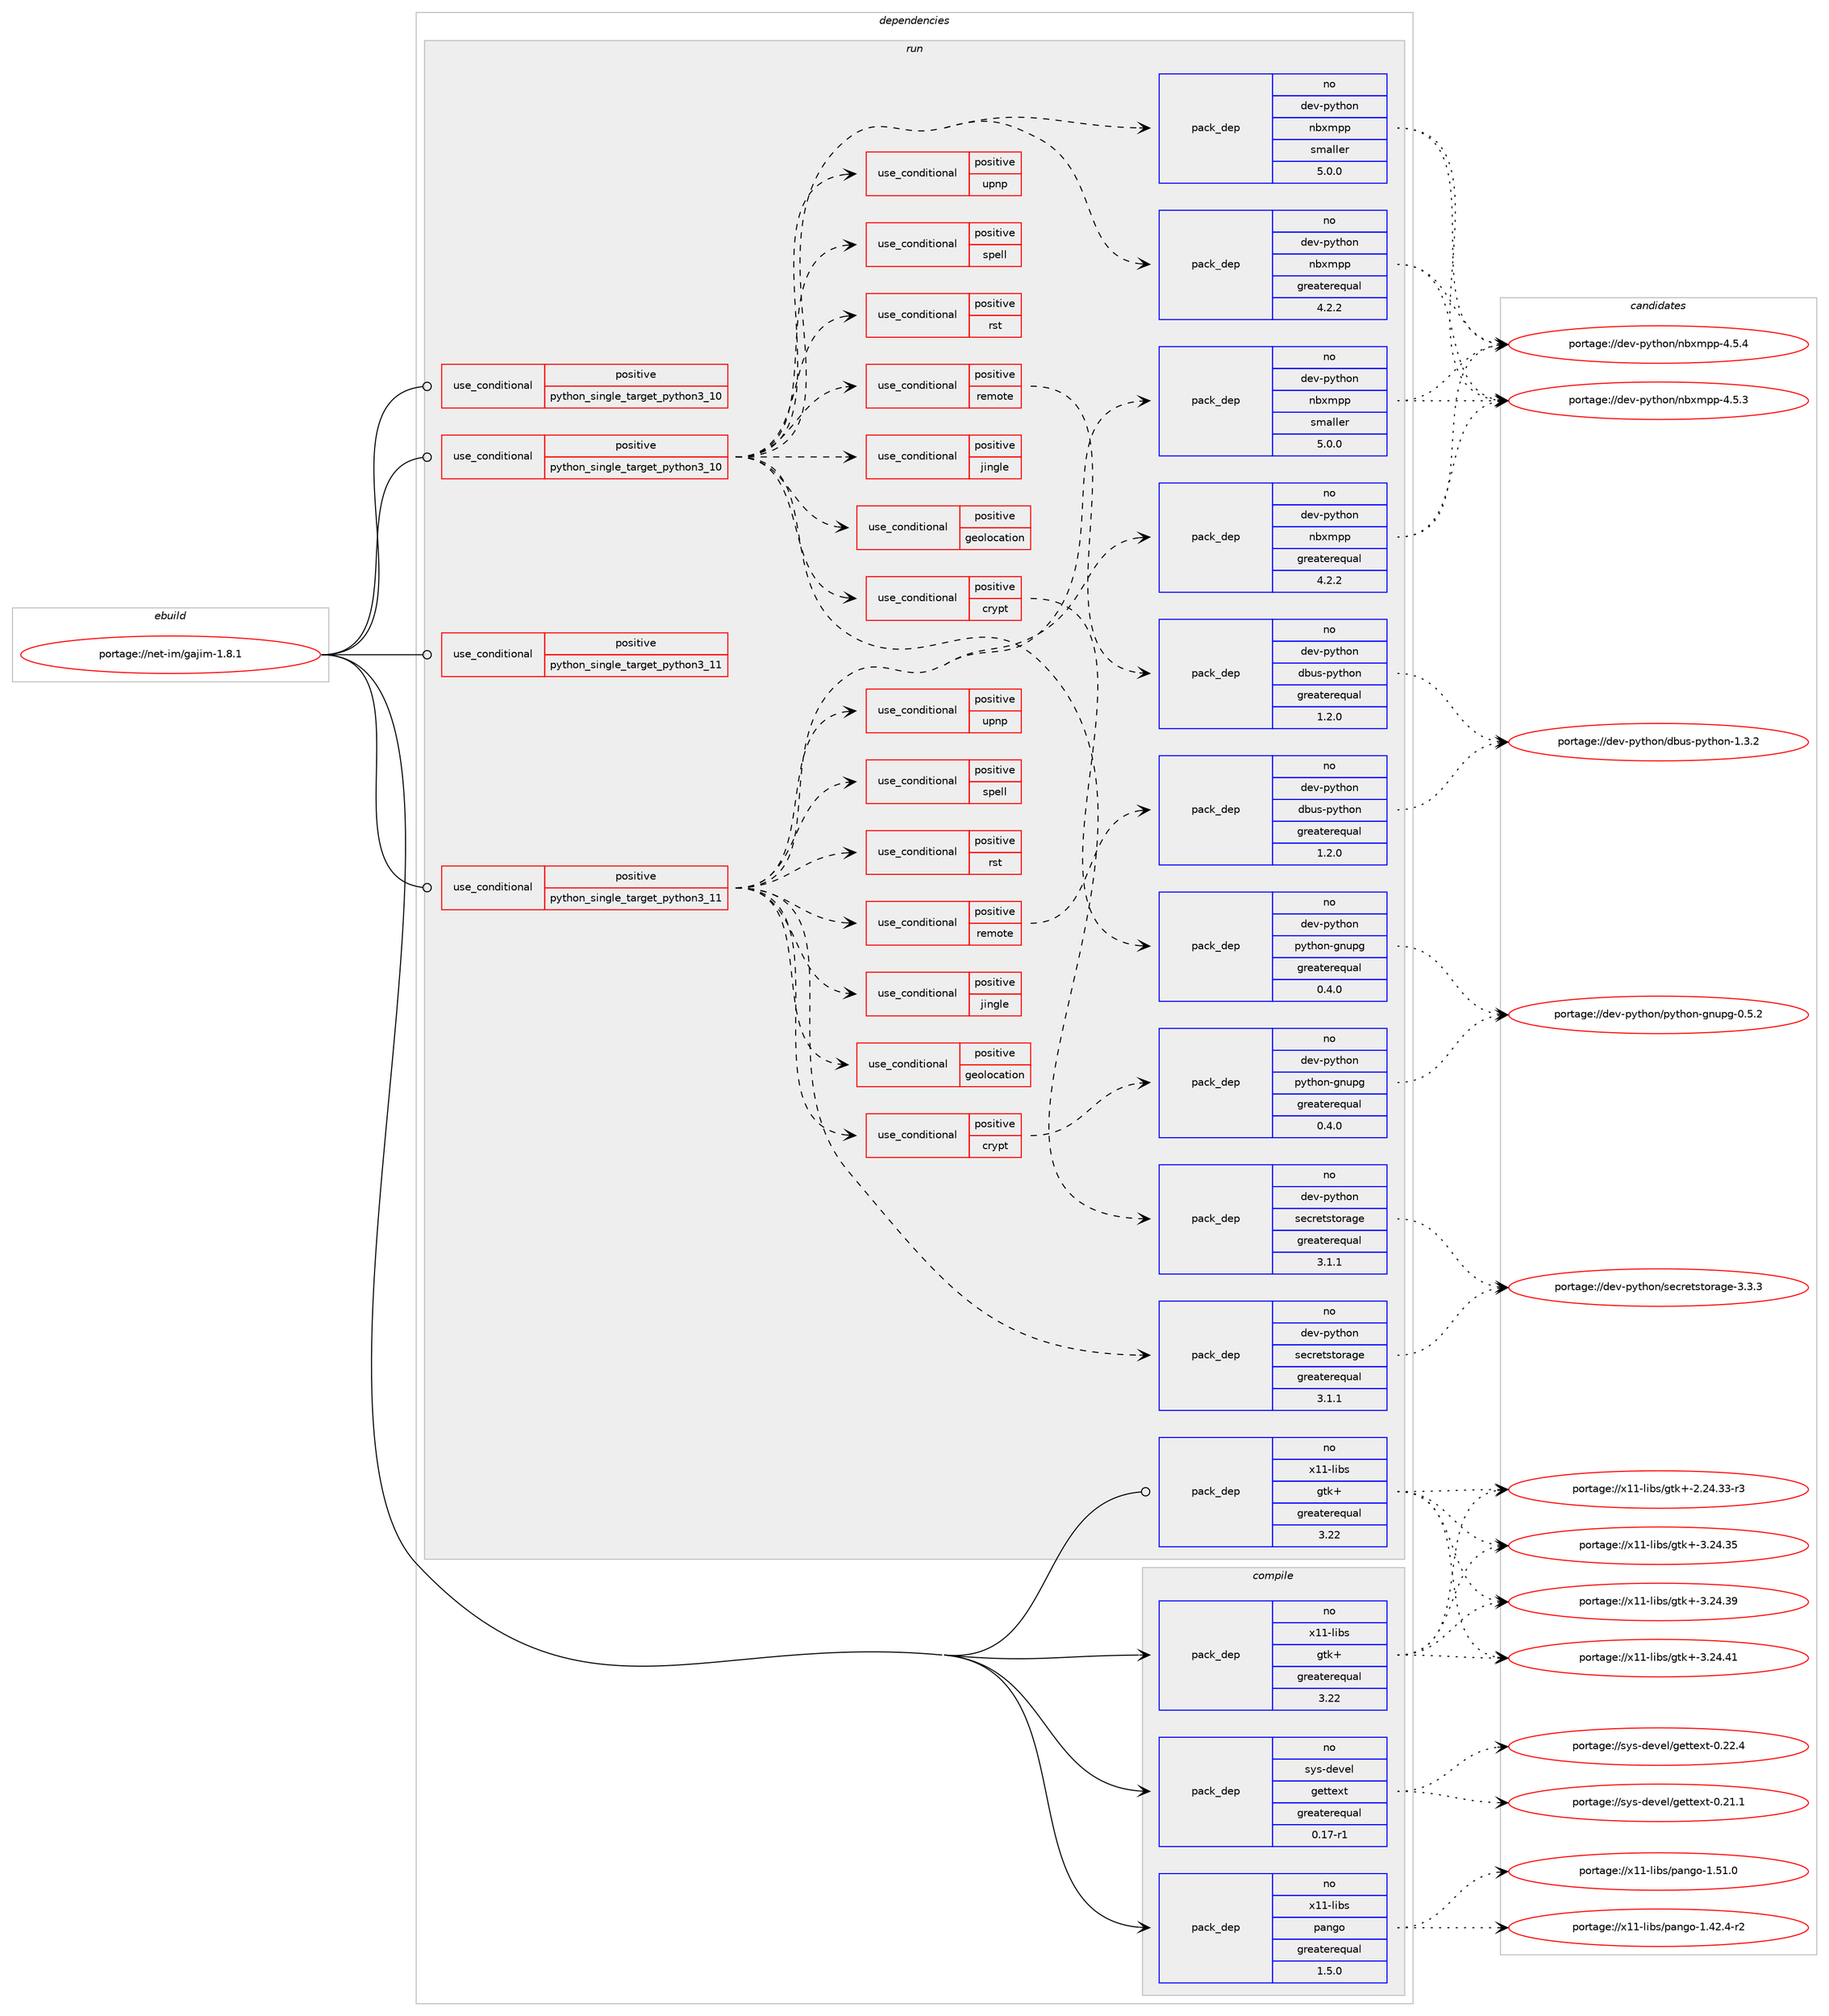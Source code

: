 digraph prolog {

# *************
# Graph options
# *************

newrank=true;
concentrate=true;
compound=true;
graph [rankdir=LR,fontname=Helvetica,fontsize=10,ranksep=1.5];#, ranksep=2.5, nodesep=0.2];
edge  [arrowhead=vee];
node  [fontname=Helvetica,fontsize=10];

# **********
# The ebuild
# **********

subgraph cluster_leftcol {
color=gray;
rank=same;
label=<<i>ebuild</i>>;
id [label="portage://net-im/gajim-1.8.1", color=red, width=4, href="../net-im/gajim-1.8.1.svg"];
}

# ****************
# The dependencies
# ****************

subgraph cluster_midcol {
color=gray;
label=<<i>dependencies</i>>;
subgraph cluster_compile {
fillcolor="#eeeeee";
style=filled;
label=<<i>compile</i>>;
# *** BEGIN UNKNOWN DEPENDENCY TYPE (TODO) ***
# id -> package_dependency(portage://net-im/gajim-1.8.1,install,no,app-arch,unzip,none,[,,],[],[])
# *** END UNKNOWN DEPENDENCY TYPE (TODO) ***

# *** BEGIN UNKNOWN DEPENDENCY TYPE (TODO) ***
# id -> package_dependency(portage://net-im/gajim-1.8.1,install,no,dev-libs,gobject-introspection,none,[,,],[],[use(enable(cairo),positive)])
# *** END UNKNOWN DEPENDENCY TYPE (TODO) ***

subgraph pack655 {
dependency3013 [label=<<TABLE BORDER="0" CELLBORDER="1" CELLSPACING="0" CELLPADDING="4" WIDTH="220"><TR><TD ROWSPAN="6" CELLPADDING="30">pack_dep</TD></TR><TR><TD WIDTH="110">no</TD></TR><TR><TD>sys-devel</TD></TR><TR><TD>gettext</TD></TR><TR><TD>greaterequal</TD></TR><TR><TD>0.17-r1</TD></TR></TABLE>>, shape=none, color=blue];
}
id:e -> dependency3013:w [weight=20,style="solid",arrowhead="vee"];
# *** BEGIN UNKNOWN DEPENDENCY TYPE (TODO) ***
# id -> package_dependency(portage://net-im/gajim-1.8.1,install,no,virtual,pkgconfig,none,[,,],[],[])
# *** END UNKNOWN DEPENDENCY TYPE (TODO) ***

subgraph pack656 {
dependency3014 [label=<<TABLE BORDER="0" CELLBORDER="1" CELLSPACING="0" CELLPADDING="4" WIDTH="220"><TR><TD ROWSPAN="6" CELLPADDING="30">pack_dep</TD></TR><TR><TD WIDTH="110">no</TD></TR><TR><TD>x11-libs</TD></TR><TR><TD>gtk+</TD></TR><TR><TD>greaterequal</TD></TR><TR><TD>3.22</TD></TR></TABLE>>, shape=none, color=blue];
}
id:e -> dependency3014:w [weight=20,style="solid",arrowhead="vee"];
# *** BEGIN UNKNOWN DEPENDENCY TYPE (TODO) ***
# id -> package_dependency(portage://net-im/gajim-1.8.1,install,no,x11-libs,gtksourceview,none,[,,],[slot(4)],[use(enable(introspection),none)])
# *** END UNKNOWN DEPENDENCY TYPE (TODO) ***

subgraph pack657 {
dependency3015 [label=<<TABLE BORDER="0" CELLBORDER="1" CELLSPACING="0" CELLPADDING="4" WIDTH="220"><TR><TD ROWSPAN="6" CELLPADDING="30">pack_dep</TD></TR><TR><TD WIDTH="110">no</TD></TR><TR><TD>x11-libs</TD></TR><TR><TD>pango</TD></TR><TR><TD>greaterequal</TD></TR><TR><TD>1.5.0</TD></TR></TABLE>>, shape=none, color=blue];
}
id:e -> dependency3015:w [weight=20,style="solid",arrowhead="vee"];
}
subgraph cluster_compileandrun {
fillcolor="#eeeeee";
style=filled;
label=<<i>compile and run</i>>;
}
subgraph cluster_run {
fillcolor="#eeeeee";
style=filled;
label=<<i>run</i>>;
subgraph cond2329 {
dependency3016 [label=<<TABLE BORDER="0" CELLBORDER="1" CELLSPACING="0" CELLPADDING="4"><TR><TD ROWSPAN="3" CELLPADDING="10">use_conditional</TD></TR><TR><TD>positive</TD></TR><TR><TD>python_single_target_python3_10</TD></TR></TABLE>>, shape=none, color=red];
# *** BEGIN UNKNOWN DEPENDENCY TYPE (TODO) ***
# dependency3016 -> package_dependency(portage://net-im/gajim-1.8.1,run,no,dev-lang,python,none,[,,],[slot(3.10)],[use(enable(sqlite),none),use(enable(xml),positive)])
# *** END UNKNOWN DEPENDENCY TYPE (TODO) ***

}
id:e -> dependency3016:w [weight=20,style="solid",arrowhead="odot"];
subgraph cond2330 {
dependency3017 [label=<<TABLE BORDER="0" CELLBORDER="1" CELLSPACING="0" CELLPADDING="4"><TR><TD ROWSPAN="3" CELLPADDING="10">use_conditional</TD></TR><TR><TD>positive</TD></TR><TR><TD>python_single_target_python3_10</TD></TR></TABLE>>, shape=none, color=red];
# *** BEGIN UNKNOWN DEPENDENCY TYPE (TODO) ***
# dependency3017 -> package_dependency(portage://net-im/gajim-1.8.1,run,no,dev-python,idna,none,[,,],[],[use(enable(python_targets_python3_10),negative)])
# *** END UNKNOWN DEPENDENCY TYPE (TODO) ***

subgraph pack658 {
dependency3018 [label=<<TABLE BORDER="0" CELLBORDER="1" CELLSPACING="0" CELLPADDING="4" WIDTH="220"><TR><TD ROWSPAN="6" CELLPADDING="30">pack_dep</TD></TR><TR><TD WIDTH="110">no</TD></TR><TR><TD>dev-python</TD></TR><TR><TD>nbxmpp</TD></TR><TR><TD>greaterequal</TD></TR><TR><TD>4.2.2</TD></TR></TABLE>>, shape=none, color=blue];
}
dependency3017:e -> dependency3018:w [weight=20,style="dashed",arrowhead="vee"];
subgraph pack659 {
dependency3019 [label=<<TABLE BORDER="0" CELLBORDER="1" CELLSPACING="0" CELLPADDING="4" WIDTH="220"><TR><TD ROWSPAN="6" CELLPADDING="30">pack_dep</TD></TR><TR><TD WIDTH="110">no</TD></TR><TR><TD>dev-python</TD></TR><TR><TD>nbxmpp</TD></TR><TR><TD>smaller</TD></TR><TR><TD>5.0.0</TD></TR></TABLE>>, shape=none, color=blue];
}
dependency3017:e -> dependency3019:w [weight=20,style="dashed",arrowhead="vee"];
# *** BEGIN UNKNOWN DEPENDENCY TYPE (TODO) ***
# dependency3017 -> package_dependency(portage://net-im/gajim-1.8.1,run,no,dev-python,precis-i18n,none,[,,],[],[use(enable(python_targets_python3_10),negative)])
# *** END UNKNOWN DEPENDENCY TYPE (TODO) ***

# *** BEGIN UNKNOWN DEPENDENCY TYPE (TODO) ***
# dependency3017 -> package_dependency(portage://net-im/gajim-1.8.1,run,no,dev-python,pyasn1,none,[,,],[],[use(enable(python_targets_python3_10),negative)])
# *** END UNKNOWN DEPENDENCY TYPE (TODO) ***

# *** BEGIN UNKNOWN DEPENDENCY TYPE (TODO) ***
# dependency3017 -> package_dependency(portage://net-im/gajim-1.8.1,run,no,dev-python,pycairo,none,[,,],[],[use(enable(python_targets_python3_10),negative)])
# *** END UNKNOWN DEPENDENCY TYPE (TODO) ***

# *** BEGIN UNKNOWN DEPENDENCY TYPE (TODO) ***
# dependency3017 -> package_dependency(portage://net-im/gajim-1.8.1,run,no,dev-python,pycurl,none,[,,],[],[use(enable(python_targets_python3_10),negative)])
# *** END UNKNOWN DEPENDENCY TYPE (TODO) ***

# *** BEGIN UNKNOWN DEPENDENCY TYPE (TODO) ***
# dependency3017 -> package_dependency(portage://net-im/gajim-1.8.1,run,no,dev-python,pygobject,none,[,,],[slot(3)],[use(enable(cairo),none),use(enable(python_targets_python3_10),negative)])
# *** END UNKNOWN DEPENDENCY TYPE (TODO) ***

# *** BEGIN UNKNOWN DEPENDENCY TYPE (TODO) ***
# dependency3017 -> package_dependency(portage://net-im/gajim-1.8.1,run,no,x11-libs,libXScrnSaver,none,[,,],[],[])
# *** END UNKNOWN DEPENDENCY TYPE (TODO) ***

# *** BEGIN UNKNOWN DEPENDENCY TYPE (TODO) ***
# dependency3017 -> package_dependency(portage://net-im/gajim-1.8.1,run,no,app-crypt,libsecret,none,[,,],[],[use(enable(crypt),none),use(enable(introspection),none)])
# *** END UNKNOWN DEPENDENCY TYPE (TODO) ***

# *** BEGIN UNKNOWN DEPENDENCY TYPE (TODO) ***
# dependency3017 -> package_dependency(portage://net-im/gajim-1.8.1,run,no,dev-python,keyring,none,[,,],[],[use(enable(python_targets_python3_10),negative)])
# *** END UNKNOWN DEPENDENCY TYPE (TODO) ***

subgraph pack660 {
dependency3020 [label=<<TABLE BORDER="0" CELLBORDER="1" CELLSPACING="0" CELLPADDING="4" WIDTH="220"><TR><TD ROWSPAN="6" CELLPADDING="30">pack_dep</TD></TR><TR><TD WIDTH="110">no</TD></TR><TR><TD>dev-python</TD></TR><TR><TD>secretstorage</TD></TR><TR><TD>greaterequal</TD></TR><TR><TD>3.1.1</TD></TR></TABLE>>, shape=none, color=blue];
}
dependency3017:e -> dependency3020:w [weight=20,style="dashed",arrowhead="vee"];
# *** BEGIN UNKNOWN DEPENDENCY TYPE (TODO) ***
# dependency3017 -> package_dependency(portage://net-im/gajim-1.8.1,run,no,dev-python,css-parser,none,[,,],[],[use(enable(python_targets_python3_10),negative)])
# *** END UNKNOWN DEPENDENCY TYPE (TODO) ***

# *** BEGIN UNKNOWN DEPENDENCY TYPE (TODO) ***
# dependency3017 -> package_dependency(portage://net-im/gajim-1.8.1,run,no,dev-python,packaging,none,[,,],[],[use(enable(python_targets_python3_10),negative)])
# *** END UNKNOWN DEPENDENCY TYPE (TODO) ***

# *** BEGIN UNKNOWN DEPENDENCY TYPE (TODO) ***
# dependency3017 -> package_dependency(portage://net-im/gajim-1.8.1,run,no,net-libs,libsoup,none,[,,],[slot(3.0)],[use(enable(introspection),none)])
# *** END UNKNOWN DEPENDENCY TYPE (TODO) ***

# *** BEGIN UNKNOWN DEPENDENCY TYPE (TODO) ***
# dependency3017 -> package_dependency(portage://net-im/gajim-1.8.1,run,no,media-libs,gsound,none,[,,],[],[use(enable(introspection),none)])
# *** END UNKNOWN DEPENDENCY TYPE (TODO) ***

# *** BEGIN UNKNOWN DEPENDENCY TYPE (TODO) ***
# dependency3017 -> package_dependency(portage://net-im/gajim-1.8.1,run,no,dev-python,pillow,none,[,,],[],[use(enable(python_targets_python3_10),negative)])
# *** END UNKNOWN DEPENDENCY TYPE (TODO) ***

# *** BEGIN UNKNOWN DEPENDENCY TYPE (TODO) ***
# dependency3017 -> package_dependency(portage://net-im/gajim-1.8.1,run,no,dev-python,jaraco-classes,none,[,,],[],[use(enable(python_targets_python3_10),negative)])
# *** END UNKNOWN DEPENDENCY TYPE (TODO) ***

# *** BEGIN UNKNOWN DEPENDENCY TYPE (TODO) ***
# dependency3017 -> package_dependency(portage://net-im/gajim-1.8.1,run,no,dev-python,python-axolotl,none,[,,],[],[use(enable(python_targets_python3_10),negative)])
# *** END UNKNOWN DEPENDENCY TYPE (TODO) ***

# *** BEGIN UNKNOWN DEPENDENCY TYPE (TODO) ***
# dependency3017 -> package_dependency(portage://net-im/gajim-1.8.1,run,no,dev-python,qrcode,none,[,,],[],[use(enable(python_targets_python3_10),negative)])
# *** END UNKNOWN DEPENDENCY TYPE (TODO) ***

# *** BEGIN UNKNOWN DEPENDENCY TYPE (TODO) ***
# dependency3017 -> package_dependency(portage://net-im/gajim-1.8.1,run,no,dev-python,cryptography,none,[,,],[],[use(enable(python_targets_python3_10),negative)])
# *** END UNKNOWN DEPENDENCY TYPE (TODO) ***

# *** BEGIN UNKNOWN DEPENDENCY TYPE (TODO) ***
# dependency3017 -> package_dependency(portage://net-im/gajim-1.8.1,run,no,dev-python,omemo-dr,none,[,,],[],[use(enable(python_targets_python3_10),negative)])
# *** END UNKNOWN DEPENDENCY TYPE (TODO) ***

subgraph cond2331 {
dependency3021 [label=<<TABLE BORDER="0" CELLBORDER="1" CELLSPACING="0" CELLPADDING="4"><TR><TD ROWSPAN="3" CELLPADDING="10">use_conditional</TD></TR><TR><TD>positive</TD></TR><TR><TD>crypt</TD></TR></TABLE>>, shape=none, color=red];
# *** BEGIN UNKNOWN DEPENDENCY TYPE (TODO) ***
# dependency3021 -> package_dependency(portage://net-im/gajim-1.8.1,run,no,dev-python,pycryptodome,none,[,,],[],[use(enable(python_targets_python3_10),negative)])
# *** END UNKNOWN DEPENDENCY TYPE (TODO) ***

subgraph pack661 {
dependency3022 [label=<<TABLE BORDER="0" CELLBORDER="1" CELLSPACING="0" CELLPADDING="4" WIDTH="220"><TR><TD ROWSPAN="6" CELLPADDING="30">pack_dep</TD></TR><TR><TD WIDTH="110">no</TD></TR><TR><TD>dev-python</TD></TR><TR><TD>python-gnupg</TD></TR><TR><TD>greaterequal</TD></TR><TR><TD>0.4.0</TD></TR></TABLE>>, shape=none, color=blue];
}
dependency3021:e -> dependency3022:w [weight=20,style="dashed",arrowhead="vee"];
}
dependency3017:e -> dependency3021:w [weight=20,style="dashed",arrowhead="vee"];
subgraph cond2332 {
dependency3023 [label=<<TABLE BORDER="0" CELLBORDER="1" CELLSPACING="0" CELLPADDING="4"><TR><TD ROWSPAN="3" CELLPADDING="10">use_conditional</TD></TR><TR><TD>positive</TD></TR><TR><TD>geolocation</TD></TR></TABLE>>, shape=none, color=red];
# *** BEGIN UNKNOWN DEPENDENCY TYPE (TODO) ***
# dependency3023 -> package_dependency(portage://net-im/gajim-1.8.1,run,no,app-misc,geoclue,none,[,,],[],[use(enable(introspection),none)])
# *** END UNKNOWN DEPENDENCY TYPE (TODO) ***

}
dependency3017:e -> dependency3023:w [weight=20,style="dashed",arrowhead="vee"];
subgraph cond2333 {
dependency3024 [label=<<TABLE BORDER="0" CELLBORDER="1" CELLSPACING="0" CELLPADDING="4"><TR><TD ROWSPAN="3" CELLPADDING="10">use_conditional</TD></TR><TR><TD>positive</TD></TR><TR><TD>jingle</TD></TR></TABLE>>, shape=none, color=red];
# *** BEGIN UNKNOWN DEPENDENCY TYPE (TODO) ***
# dependency3024 -> package_dependency(portage://net-im/gajim-1.8.1,run,no,net-libs,farstream,none,[,,],[slot(0.2)],[use(enable(introspection),none)])
# *** END UNKNOWN DEPENDENCY TYPE (TODO) ***

# *** BEGIN UNKNOWN DEPENDENCY TYPE (TODO) ***
# dependency3024 -> package_dependency(portage://net-im/gajim-1.8.1,run,no,media-libs,gstreamer,none,[,,],[slot(1.0)],[use(enable(introspection),none)])
# *** END UNKNOWN DEPENDENCY TYPE (TODO) ***

# *** BEGIN UNKNOWN DEPENDENCY TYPE (TODO) ***
# dependency3024 -> package_dependency(portage://net-im/gajim-1.8.1,run,no,media-libs,gst-plugins-base,none,[,,],[slot(1.0)],[use(enable(introspection),none)])
# *** END UNKNOWN DEPENDENCY TYPE (TODO) ***

# *** BEGIN UNKNOWN DEPENDENCY TYPE (TODO) ***
# dependency3024 -> package_dependency(portage://net-im/gajim-1.8.1,run,no,media-libs,gst-plugins-ugly,none,[,,],[slot(1.0)],[])
# *** END UNKNOWN DEPENDENCY TYPE (TODO) ***

# *** BEGIN UNKNOWN DEPENDENCY TYPE (TODO) ***
# dependency3024 -> package_dependency(portage://net-im/gajim-1.8.1,run,no,media-plugins,gst-plugins-gtk,none,[,,],[],[])
# *** END UNKNOWN DEPENDENCY TYPE (TODO) ***

}
dependency3017:e -> dependency3024:w [weight=20,style="dashed",arrowhead="vee"];
subgraph cond2334 {
dependency3025 [label=<<TABLE BORDER="0" CELLBORDER="1" CELLSPACING="0" CELLPADDING="4"><TR><TD ROWSPAN="3" CELLPADDING="10">use_conditional</TD></TR><TR><TD>positive</TD></TR><TR><TD>remote</TD></TR></TABLE>>, shape=none, color=red];
subgraph pack662 {
dependency3026 [label=<<TABLE BORDER="0" CELLBORDER="1" CELLSPACING="0" CELLPADDING="4" WIDTH="220"><TR><TD ROWSPAN="6" CELLPADDING="30">pack_dep</TD></TR><TR><TD WIDTH="110">no</TD></TR><TR><TD>dev-python</TD></TR><TR><TD>dbus-python</TD></TR><TR><TD>greaterequal</TD></TR><TR><TD>1.2.0</TD></TR></TABLE>>, shape=none, color=blue];
}
dependency3025:e -> dependency3026:w [weight=20,style="dashed",arrowhead="vee"];
# *** BEGIN UNKNOWN DEPENDENCY TYPE (TODO) ***
# dependency3025 -> package_dependency(portage://net-im/gajim-1.8.1,run,no,sys-apps,dbus,none,[,,],[],[use(enable(X),none)])
# *** END UNKNOWN DEPENDENCY TYPE (TODO) ***

}
dependency3017:e -> dependency3025:w [weight=20,style="dashed",arrowhead="vee"];
subgraph cond2335 {
dependency3027 [label=<<TABLE BORDER="0" CELLBORDER="1" CELLSPACING="0" CELLPADDING="4"><TR><TD ROWSPAN="3" CELLPADDING="10">use_conditional</TD></TR><TR><TD>positive</TD></TR><TR><TD>rst</TD></TR></TABLE>>, shape=none, color=red];
# *** BEGIN UNKNOWN DEPENDENCY TYPE (TODO) ***
# dependency3027 -> package_dependency(portage://net-im/gajim-1.8.1,run,no,dev-python,docutils,none,[,,],[],[use(enable(python_targets_python3_10),negative)])
# *** END UNKNOWN DEPENDENCY TYPE (TODO) ***

}
dependency3017:e -> dependency3027:w [weight=20,style="dashed",arrowhead="vee"];
subgraph cond2336 {
dependency3028 [label=<<TABLE BORDER="0" CELLBORDER="1" CELLSPACING="0" CELLPADDING="4"><TR><TD ROWSPAN="3" CELLPADDING="10">use_conditional</TD></TR><TR><TD>positive</TD></TR><TR><TD>spell</TD></TR></TABLE>>, shape=none, color=red];
# *** BEGIN UNKNOWN DEPENDENCY TYPE (TODO) ***
# dependency3028 -> package_dependency(portage://net-im/gajim-1.8.1,run,no,app-text,gspell,none,[,,],[],[use(enable(introspection),none)])
# *** END UNKNOWN DEPENDENCY TYPE (TODO) ***

# *** BEGIN UNKNOWN DEPENDENCY TYPE (TODO) ***
# dependency3028 -> package_dependency(portage://net-im/gajim-1.8.1,run,no,app-text,hunspell,none,[,,],[],[])
# *** END UNKNOWN DEPENDENCY TYPE (TODO) ***

}
dependency3017:e -> dependency3028:w [weight=20,style="dashed",arrowhead="vee"];
subgraph cond2337 {
dependency3029 [label=<<TABLE BORDER="0" CELLBORDER="1" CELLSPACING="0" CELLPADDING="4"><TR><TD ROWSPAN="3" CELLPADDING="10">use_conditional</TD></TR><TR><TD>positive</TD></TR><TR><TD>upnp</TD></TR></TABLE>>, shape=none, color=red];
# *** BEGIN UNKNOWN DEPENDENCY TYPE (TODO) ***
# dependency3029 -> package_dependency(portage://net-im/gajim-1.8.1,run,no,net-libs,gupnp-igd,none,[,,],[slot(0)],[use(enable(introspection),none)])
# *** END UNKNOWN DEPENDENCY TYPE (TODO) ***

}
dependency3017:e -> dependency3029:w [weight=20,style="dashed",arrowhead="vee"];
}
id:e -> dependency3017:w [weight=20,style="solid",arrowhead="odot"];
subgraph cond2338 {
dependency3030 [label=<<TABLE BORDER="0" CELLBORDER="1" CELLSPACING="0" CELLPADDING="4"><TR><TD ROWSPAN="3" CELLPADDING="10">use_conditional</TD></TR><TR><TD>positive</TD></TR><TR><TD>python_single_target_python3_11</TD></TR></TABLE>>, shape=none, color=red];
# *** BEGIN UNKNOWN DEPENDENCY TYPE (TODO) ***
# dependency3030 -> package_dependency(portage://net-im/gajim-1.8.1,run,no,dev-lang,python,none,[,,],[slot(3.11)],[use(enable(sqlite),none),use(enable(xml),positive)])
# *** END UNKNOWN DEPENDENCY TYPE (TODO) ***

}
id:e -> dependency3030:w [weight=20,style="solid",arrowhead="odot"];
subgraph cond2339 {
dependency3031 [label=<<TABLE BORDER="0" CELLBORDER="1" CELLSPACING="0" CELLPADDING="4"><TR><TD ROWSPAN="3" CELLPADDING="10">use_conditional</TD></TR><TR><TD>positive</TD></TR><TR><TD>python_single_target_python3_11</TD></TR></TABLE>>, shape=none, color=red];
# *** BEGIN UNKNOWN DEPENDENCY TYPE (TODO) ***
# dependency3031 -> package_dependency(portage://net-im/gajim-1.8.1,run,no,dev-python,idna,none,[,,],[],[use(enable(python_targets_python3_11),negative)])
# *** END UNKNOWN DEPENDENCY TYPE (TODO) ***

subgraph pack663 {
dependency3032 [label=<<TABLE BORDER="0" CELLBORDER="1" CELLSPACING="0" CELLPADDING="4" WIDTH="220"><TR><TD ROWSPAN="6" CELLPADDING="30">pack_dep</TD></TR><TR><TD WIDTH="110">no</TD></TR><TR><TD>dev-python</TD></TR><TR><TD>nbxmpp</TD></TR><TR><TD>greaterequal</TD></TR><TR><TD>4.2.2</TD></TR></TABLE>>, shape=none, color=blue];
}
dependency3031:e -> dependency3032:w [weight=20,style="dashed",arrowhead="vee"];
subgraph pack664 {
dependency3033 [label=<<TABLE BORDER="0" CELLBORDER="1" CELLSPACING="0" CELLPADDING="4" WIDTH="220"><TR><TD ROWSPAN="6" CELLPADDING="30">pack_dep</TD></TR><TR><TD WIDTH="110">no</TD></TR><TR><TD>dev-python</TD></TR><TR><TD>nbxmpp</TD></TR><TR><TD>smaller</TD></TR><TR><TD>5.0.0</TD></TR></TABLE>>, shape=none, color=blue];
}
dependency3031:e -> dependency3033:w [weight=20,style="dashed",arrowhead="vee"];
# *** BEGIN UNKNOWN DEPENDENCY TYPE (TODO) ***
# dependency3031 -> package_dependency(portage://net-im/gajim-1.8.1,run,no,dev-python,precis-i18n,none,[,,],[],[use(enable(python_targets_python3_11),negative)])
# *** END UNKNOWN DEPENDENCY TYPE (TODO) ***

# *** BEGIN UNKNOWN DEPENDENCY TYPE (TODO) ***
# dependency3031 -> package_dependency(portage://net-im/gajim-1.8.1,run,no,dev-python,pyasn1,none,[,,],[],[use(enable(python_targets_python3_11),negative)])
# *** END UNKNOWN DEPENDENCY TYPE (TODO) ***

# *** BEGIN UNKNOWN DEPENDENCY TYPE (TODO) ***
# dependency3031 -> package_dependency(portage://net-im/gajim-1.8.1,run,no,dev-python,pycairo,none,[,,],[],[use(enable(python_targets_python3_11),negative)])
# *** END UNKNOWN DEPENDENCY TYPE (TODO) ***

# *** BEGIN UNKNOWN DEPENDENCY TYPE (TODO) ***
# dependency3031 -> package_dependency(portage://net-im/gajim-1.8.1,run,no,dev-python,pycurl,none,[,,],[],[use(enable(python_targets_python3_11),negative)])
# *** END UNKNOWN DEPENDENCY TYPE (TODO) ***

# *** BEGIN UNKNOWN DEPENDENCY TYPE (TODO) ***
# dependency3031 -> package_dependency(portage://net-im/gajim-1.8.1,run,no,dev-python,pygobject,none,[,,],[slot(3)],[use(enable(cairo),none),use(enable(python_targets_python3_11),negative)])
# *** END UNKNOWN DEPENDENCY TYPE (TODO) ***

# *** BEGIN UNKNOWN DEPENDENCY TYPE (TODO) ***
# dependency3031 -> package_dependency(portage://net-im/gajim-1.8.1,run,no,x11-libs,libXScrnSaver,none,[,,],[],[])
# *** END UNKNOWN DEPENDENCY TYPE (TODO) ***

# *** BEGIN UNKNOWN DEPENDENCY TYPE (TODO) ***
# dependency3031 -> package_dependency(portage://net-im/gajim-1.8.1,run,no,app-crypt,libsecret,none,[,,],[],[use(enable(crypt),none),use(enable(introspection),none)])
# *** END UNKNOWN DEPENDENCY TYPE (TODO) ***

# *** BEGIN UNKNOWN DEPENDENCY TYPE (TODO) ***
# dependency3031 -> package_dependency(portage://net-im/gajim-1.8.1,run,no,dev-python,keyring,none,[,,],[],[use(enable(python_targets_python3_11),negative)])
# *** END UNKNOWN DEPENDENCY TYPE (TODO) ***

subgraph pack665 {
dependency3034 [label=<<TABLE BORDER="0" CELLBORDER="1" CELLSPACING="0" CELLPADDING="4" WIDTH="220"><TR><TD ROWSPAN="6" CELLPADDING="30">pack_dep</TD></TR><TR><TD WIDTH="110">no</TD></TR><TR><TD>dev-python</TD></TR><TR><TD>secretstorage</TD></TR><TR><TD>greaterequal</TD></TR><TR><TD>3.1.1</TD></TR></TABLE>>, shape=none, color=blue];
}
dependency3031:e -> dependency3034:w [weight=20,style="dashed",arrowhead="vee"];
# *** BEGIN UNKNOWN DEPENDENCY TYPE (TODO) ***
# dependency3031 -> package_dependency(portage://net-im/gajim-1.8.1,run,no,dev-python,css-parser,none,[,,],[],[use(enable(python_targets_python3_11),negative)])
# *** END UNKNOWN DEPENDENCY TYPE (TODO) ***

# *** BEGIN UNKNOWN DEPENDENCY TYPE (TODO) ***
# dependency3031 -> package_dependency(portage://net-im/gajim-1.8.1,run,no,dev-python,packaging,none,[,,],[],[use(enable(python_targets_python3_11),negative)])
# *** END UNKNOWN DEPENDENCY TYPE (TODO) ***

# *** BEGIN UNKNOWN DEPENDENCY TYPE (TODO) ***
# dependency3031 -> package_dependency(portage://net-im/gajim-1.8.1,run,no,net-libs,libsoup,none,[,,],[slot(3.0)],[use(enable(introspection),none)])
# *** END UNKNOWN DEPENDENCY TYPE (TODO) ***

# *** BEGIN UNKNOWN DEPENDENCY TYPE (TODO) ***
# dependency3031 -> package_dependency(portage://net-im/gajim-1.8.1,run,no,media-libs,gsound,none,[,,],[],[use(enable(introspection),none)])
# *** END UNKNOWN DEPENDENCY TYPE (TODO) ***

# *** BEGIN UNKNOWN DEPENDENCY TYPE (TODO) ***
# dependency3031 -> package_dependency(portage://net-im/gajim-1.8.1,run,no,dev-python,pillow,none,[,,],[],[use(enable(python_targets_python3_11),negative)])
# *** END UNKNOWN DEPENDENCY TYPE (TODO) ***

# *** BEGIN UNKNOWN DEPENDENCY TYPE (TODO) ***
# dependency3031 -> package_dependency(portage://net-im/gajim-1.8.1,run,no,dev-python,jaraco-classes,none,[,,],[],[use(enable(python_targets_python3_11),negative)])
# *** END UNKNOWN DEPENDENCY TYPE (TODO) ***

# *** BEGIN UNKNOWN DEPENDENCY TYPE (TODO) ***
# dependency3031 -> package_dependency(portage://net-im/gajim-1.8.1,run,no,dev-python,python-axolotl,none,[,,],[],[use(enable(python_targets_python3_11),negative)])
# *** END UNKNOWN DEPENDENCY TYPE (TODO) ***

# *** BEGIN UNKNOWN DEPENDENCY TYPE (TODO) ***
# dependency3031 -> package_dependency(portage://net-im/gajim-1.8.1,run,no,dev-python,qrcode,none,[,,],[],[use(enable(python_targets_python3_11),negative)])
# *** END UNKNOWN DEPENDENCY TYPE (TODO) ***

# *** BEGIN UNKNOWN DEPENDENCY TYPE (TODO) ***
# dependency3031 -> package_dependency(portage://net-im/gajim-1.8.1,run,no,dev-python,cryptography,none,[,,],[],[use(enable(python_targets_python3_11),negative)])
# *** END UNKNOWN DEPENDENCY TYPE (TODO) ***

# *** BEGIN UNKNOWN DEPENDENCY TYPE (TODO) ***
# dependency3031 -> package_dependency(portage://net-im/gajim-1.8.1,run,no,dev-python,omemo-dr,none,[,,],[],[use(enable(python_targets_python3_11),negative)])
# *** END UNKNOWN DEPENDENCY TYPE (TODO) ***

subgraph cond2340 {
dependency3035 [label=<<TABLE BORDER="0" CELLBORDER="1" CELLSPACING="0" CELLPADDING="4"><TR><TD ROWSPAN="3" CELLPADDING="10">use_conditional</TD></TR><TR><TD>positive</TD></TR><TR><TD>crypt</TD></TR></TABLE>>, shape=none, color=red];
# *** BEGIN UNKNOWN DEPENDENCY TYPE (TODO) ***
# dependency3035 -> package_dependency(portage://net-im/gajim-1.8.1,run,no,dev-python,pycryptodome,none,[,,],[],[use(enable(python_targets_python3_11),negative)])
# *** END UNKNOWN DEPENDENCY TYPE (TODO) ***

subgraph pack666 {
dependency3036 [label=<<TABLE BORDER="0" CELLBORDER="1" CELLSPACING="0" CELLPADDING="4" WIDTH="220"><TR><TD ROWSPAN="6" CELLPADDING="30">pack_dep</TD></TR><TR><TD WIDTH="110">no</TD></TR><TR><TD>dev-python</TD></TR><TR><TD>python-gnupg</TD></TR><TR><TD>greaterequal</TD></TR><TR><TD>0.4.0</TD></TR></TABLE>>, shape=none, color=blue];
}
dependency3035:e -> dependency3036:w [weight=20,style="dashed",arrowhead="vee"];
}
dependency3031:e -> dependency3035:w [weight=20,style="dashed",arrowhead="vee"];
subgraph cond2341 {
dependency3037 [label=<<TABLE BORDER="0" CELLBORDER="1" CELLSPACING="0" CELLPADDING="4"><TR><TD ROWSPAN="3" CELLPADDING="10">use_conditional</TD></TR><TR><TD>positive</TD></TR><TR><TD>geolocation</TD></TR></TABLE>>, shape=none, color=red];
# *** BEGIN UNKNOWN DEPENDENCY TYPE (TODO) ***
# dependency3037 -> package_dependency(portage://net-im/gajim-1.8.1,run,no,app-misc,geoclue,none,[,,],[],[use(enable(introspection),none)])
# *** END UNKNOWN DEPENDENCY TYPE (TODO) ***

}
dependency3031:e -> dependency3037:w [weight=20,style="dashed",arrowhead="vee"];
subgraph cond2342 {
dependency3038 [label=<<TABLE BORDER="0" CELLBORDER="1" CELLSPACING="0" CELLPADDING="4"><TR><TD ROWSPAN="3" CELLPADDING="10">use_conditional</TD></TR><TR><TD>positive</TD></TR><TR><TD>jingle</TD></TR></TABLE>>, shape=none, color=red];
# *** BEGIN UNKNOWN DEPENDENCY TYPE (TODO) ***
# dependency3038 -> package_dependency(portage://net-im/gajim-1.8.1,run,no,net-libs,farstream,none,[,,],[slot(0.2)],[use(enable(introspection),none)])
# *** END UNKNOWN DEPENDENCY TYPE (TODO) ***

# *** BEGIN UNKNOWN DEPENDENCY TYPE (TODO) ***
# dependency3038 -> package_dependency(portage://net-im/gajim-1.8.1,run,no,media-libs,gstreamer,none,[,,],[slot(1.0)],[use(enable(introspection),none)])
# *** END UNKNOWN DEPENDENCY TYPE (TODO) ***

# *** BEGIN UNKNOWN DEPENDENCY TYPE (TODO) ***
# dependency3038 -> package_dependency(portage://net-im/gajim-1.8.1,run,no,media-libs,gst-plugins-base,none,[,,],[slot(1.0)],[use(enable(introspection),none)])
# *** END UNKNOWN DEPENDENCY TYPE (TODO) ***

# *** BEGIN UNKNOWN DEPENDENCY TYPE (TODO) ***
# dependency3038 -> package_dependency(portage://net-im/gajim-1.8.1,run,no,media-libs,gst-plugins-ugly,none,[,,],[slot(1.0)],[])
# *** END UNKNOWN DEPENDENCY TYPE (TODO) ***

# *** BEGIN UNKNOWN DEPENDENCY TYPE (TODO) ***
# dependency3038 -> package_dependency(portage://net-im/gajim-1.8.1,run,no,media-plugins,gst-plugins-gtk,none,[,,],[],[])
# *** END UNKNOWN DEPENDENCY TYPE (TODO) ***

}
dependency3031:e -> dependency3038:w [weight=20,style="dashed",arrowhead="vee"];
subgraph cond2343 {
dependency3039 [label=<<TABLE BORDER="0" CELLBORDER="1" CELLSPACING="0" CELLPADDING="4"><TR><TD ROWSPAN="3" CELLPADDING="10">use_conditional</TD></TR><TR><TD>positive</TD></TR><TR><TD>remote</TD></TR></TABLE>>, shape=none, color=red];
subgraph pack667 {
dependency3040 [label=<<TABLE BORDER="0" CELLBORDER="1" CELLSPACING="0" CELLPADDING="4" WIDTH="220"><TR><TD ROWSPAN="6" CELLPADDING="30">pack_dep</TD></TR><TR><TD WIDTH="110">no</TD></TR><TR><TD>dev-python</TD></TR><TR><TD>dbus-python</TD></TR><TR><TD>greaterequal</TD></TR><TR><TD>1.2.0</TD></TR></TABLE>>, shape=none, color=blue];
}
dependency3039:e -> dependency3040:w [weight=20,style="dashed",arrowhead="vee"];
# *** BEGIN UNKNOWN DEPENDENCY TYPE (TODO) ***
# dependency3039 -> package_dependency(portage://net-im/gajim-1.8.1,run,no,sys-apps,dbus,none,[,,],[],[use(enable(X),none)])
# *** END UNKNOWN DEPENDENCY TYPE (TODO) ***

}
dependency3031:e -> dependency3039:w [weight=20,style="dashed",arrowhead="vee"];
subgraph cond2344 {
dependency3041 [label=<<TABLE BORDER="0" CELLBORDER="1" CELLSPACING="0" CELLPADDING="4"><TR><TD ROWSPAN="3" CELLPADDING="10">use_conditional</TD></TR><TR><TD>positive</TD></TR><TR><TD>rst</TD></TR></TABLE>>, shape=none, color=red];
# *** BEGIN UNKNOWN DEPENDENCY TYPE (TODO) ***
# dependency3041 -> package_dependency(portage://net-im/gajim-1.8.1,run,no,dev-python,docutils,none,[,,],[],[use(enable(python_targets_python3_11),negative)])
# *** END UNKNOWN DEPENDENCY TYPE (TODO) ***

}
dependency3031:e -> dependency3041:w [weight=20,style="dashed",arrowhead="vee"];
subgraph cond2345 {
dependency3042 [label=<<TABLE BORDER="0" CELLBORDER="1" CELLSPACING="0" CELLPADDING="4"><TR><TD ROWSPAN="3" CELLPADDING="10">use_conditional</TD></TR><TR><TD>positive</TD></TR><TR><TD>spell</TD></TR></TABLE>>, shape=none, color=red];
# *** BEGIN UNKNOWN DEPENDENCY TYPE (TODO) ***
# dependency3042 -> package_dependency(portage://net-im/gajim-1.8.1,run,no,app-text,gspell,none,[,,],[],[use(enable(introspection),none)])
# *** END UNKNOWN DEPENDENCY TYPE (TODO) ***

# *** BEGIN UNKNOWN DEPENDENCY TYPE (TODO) ***
# dependency3042 -> package_dependency(portage://net-im/gajim-1.8.1,run,no,app-text,hunspell,none,[,,],[],[])
# *** END UNKNOWN DEPENDENCY TYPE (TODO) ***

}
dependency3031:e -> dependency3042:w [weight=20,style="dashed",arrowhead="vee"];
subgraph cond2346 {
dependency3043 [label=<<TABLE BORDER="0" CELLBORDER="1" CELLSPACING="0" CELLPADDING="4"><TR><TD ROWSPAN="3" CELLPADDING="10">use_conditional</TD></TR><TR><TD>positive</TD></TR><TR><TD>upnp</TD></TR></TABLE>>, shape=none, color=red];
# *** BEGIN UNKNOWN DEPENDENCY TYPE (TODO) ***
# dependency3043 -> package_dependency(portage://net-im/gajim-1.8.1,run,no,net-libs,gupnp-igd,none,[,,],[slot(0)],[use(enable(introspection),none)])
# *** END UNKNOWN DEPENDENCY TYPE (TODO) ***

}
dependency3031:e -> dependency3043:w [weight=20,style="dashed",arrowhead="vee"];
}
id:e -> dependency3031:w [weight=20,style="solid",arrowhead="odot"];
# *** BEGIN UNKNOWN DEPENDENCY TYPE (TODO) ***
# id -> package_dependency(portage://net-im/gajim-1.8.1,run,no,dev-libs,gobject-introspection,none,[,,],[],[use(enable(cairo),positive)])
# *** END UNKNOWN DEPENDENCY TYPE (TODO) ***

subgraph pack668 {
dependency3044 [label=<<TABLE BORDER="0" CELLBORDER="1" CELLSPACING="0" CELLPADDING="4" WIDTH="220"><TR><TD ROWSPAN="6" CELLPADDING="30">pack_dep</TD></TR><TR><TD WIDTH="110">no</TD></TR><TR><TD>x11-libs</TD></TR><TR><TD>gtk+</TD></TR><TR><TD>greaterequal</TD></TR><TR><TD>3.22</TD></TR></TABLE>>, shape=none, color=blue];
}
id:e -> dependency3044:w [weight=20,style="solid",arrowhead="odot"];
# *** BEGIN UNKNOWN DEPENDENCY TYPE (TODO) ***
# id -> package_dependency(portage://net-im/gajim-1.8.1,run,no,x11-libs,gtksourceview,none,[,,],[slot(4)],[use(enable(introspection),none)])
# *** END UNKNOWN DEPENDENCY TYPE (TODO) ***

}
}

# **************
# The candidates
# **************

subgraph cluster_choices {
rank=same;
color=gray;
label=<<i>candidates</i>>;

subgraph choice655 {
color=black;
nodesep=1;
choice115121115451001011181011084710310111611610112011645484650494649 [label="portage://sys-devel/gettext-0.21.1", color=red, width=4,href="../sys-devel/gettext-0.21.1.svg"];
choice115121115451001011181011084710310111611610112011645484650504652 [label="portage://sys-devel/gettext-0.22.4", color=red, width=4,href="../sys-devel/gettext-0.22.4.svg"];
dependency3013:e -> choice115121115451001011181011084710310111611610112011645484650494649:w [style=dotted,weight="100"];
dependency3013:e -> choice115121115451001011181011084710310111611610112011645484650504652:w [style=dotted,weight="100"];
}
subgraph choice656 {
color=black;
nodesep=1;
choice12049494510810598115471031161074345504650524651514511451 [label="portage://x11-libs/gtk+-2.24.33-r3", color=red, width=4,href="../x11-libs/gtk+-2.24.33-r3.svg"];
choice1204949451081059811547103116107434551465052465153 [label="portage://x11-libs/gtk+-3.24.35", color=red, width=4,href="../x11-libs/gtk+-3.24.35.svg"];
choice1204949451081059811547103116107434551465052465157 [label="portage://x11-libs/gtk+-3.24.39", color=red, width=4,href="../x11-libs/gtk+-3.24.39.svg"];
choice1204949451081059811547103116107434551465052465249 [label="portage://x11-libs/gtk+-3.24.41", color=red, width=4,href="../x11-libs/gtk+-3.24.41.svg"];
dependency3014:e -> choice12049494510810598115471031161074345504650524651514511451:w [style=dotted,weight="100"];
dependency3014:e -> choice1204949451081059811547103116107434551465052465153:w [style=dotted,weight="100"];
dependency3014:e -> choice1204949451081059811547103116107434551465052465157:w [style=dotted,weight="100"];
dependency3014:e -> choice1204949451081059811547103116107434551465052465249:w [style=dotted,weight="100"];
}
subgraph choice657 {
color=black;
nodesep=1;
choice120494945108105981154711297110103111454946525046524511450 [label="portage://x11-libs/pango-1.42.4-r2", color=red, width=4,href="../x11-libs/pango-1.42.4-r2.svg"];
choice12049494510810598115471129711010311145494653494648 [label="portage://x11-libs/pango-1.51.0", color=red, width=4,href="../x11-libs/pango-1.51.0.svg"];
dependency3015:e -> choice120494945108105981154711297110103111454946525046524511450:w [style=dotted,weight="100"];
dependency3015:e -> choice12049494510810598115471129711010311145494653494648:w [style=dotted,weight="100"];
}
subgraph choice658 {
color=black;
nodesep=1;
choice100101118451121211161041111104711098120109112112455246534651 [label="portage://dev-python/nbxmpp-4.5.3", color=red, width=4,href="../dev-python/nbxmpp-4.5.3.svg"];
choice100101118451121211161041111104711098120109112112455246534652 [label="portage://dev-python/nbxmpp-4.5.4", color=red, width=4,href="../dev-python/nbxmpp-4.5.4.svg"];
dependency3018:e -> choice100101118451121211161041111104711098120109112112455246534651:w [style=dotted,weight="100"];
dependency3018:e -> choice100101118451121211161041111104711098120109112112455246534652:w [style=dotted,weight="100"];
}
subgraph choice659 {
color=black;
nodesep=1;
choice100101118451121211161041111104711098120109112112455246534651 [label="portage://dev-python/nbxmpp-4.5.3", color=red, width=4,href="../dev-python/nbxmpp-4.5.3.svg"];
choice100101118451121211161041111104711098120109112112455246534652 [label="portage://dev-python/nbxmpp-4.5.4", color=red, width=4,href="../dev-python/nbxmpp-4.5.4.svg"];
dependency3019:e -> choice100101118451121211161041111104711098120109112112455246534651:w [style=dotted,weight="100"];
dependency3019:e -> choice100101118451121211161041111104711098120109112112455246534652:w [style=dotted,weight="100"];
}
subgraph choice660 {
color=black;
nodesep=1;
choice10010111845112121116104111110471151019911410111611511611111497103101455146514651 [label="portage://dev-python/secretstorage-3.3.3", color=red, width=4,href="../dev-python/secretstorage-3.3.3.svg"];
dependency3020:e -> choice10010111845112121116104111110471151019911410111611511611111497103101455146514651:w [style=dotted,weight="100"];
}
subgraph choice661 {
color=black;
nodesep=1;
choice100101118451121211161041111104711212111610411111045103110117112103454846534650 [label="portage://dev-python/python-gnupg-0.5.2", color=red, width=4,href="../dev-python/python-gnupg-0.5.2.svg"];
dependency3022:e -> choice100101118451121211161041111104711212111610411111045103110117112103454846534650:w [style=dotted,weight="100"];
}
subgraph choice662 {
color=black;
nodesep=1;
choice10010111845112121116104111110471009811711545112121116104111110454946514650 [label="portage://dev-python/dbus-python-1.3.2", color=red, width=4,href="../dev-python/dbus-python-1.3.2.svg"];
dependency3026:e -> choice10010111845112121116104111110471009811711545112121116104111110454946514650:w [style=dotted,weight="100"];
}
subgraph choice663 {
color=black;
nodesep=1;
choice100101118451121211161041111104711098120109112112455246534651 [label="portage://dev-python/nbxmpp-4.5.3", color=red, width=4,href="../dev-python/nbxmpp-4.5.3.svg"];
choice100101118451121211161041111104711098120109112112455246534652 [label="portage://dev-python/nbxmpp-4.5.4", color=red, width=4,href="../dev-python/nbxmpp-4.5.4.svg"];
dependency3032:e -> choice100101118451121211161041111104711098120109112112455246534651:w [style=dotted,weight="100"];
dependency3032:e -> choice100101118451121211161041111104711098120109112112455246534652:w [style=dotted,weight="100"];
}
subgraph choice664 {
color=black;
nodesep=1;
choice100101118451121211161041111104711098120109112112455246534651 [label="portage://dev-python/nbxmpp-4.5.3", color=red, width=4,href="../dev-python/nbxmpp-4.5.3.svg"];
choice100101118451121211161041111104711098120109112112455246534652 [label="portage://dev-python/nbxmpp-4.5.4", color=red, width=4,href="../dev-python/nbxmpp-4.5.4.svg"];
dependency3033:e -> choice100101118451121211161041111104711098120109112112455246534651:w [style=dotted,weight="100"];
dependency3033:e -> choice100101118451121211161041111104711098120109112112455246534652:w [style=dotted,weight="100"];
}
subgraph choice665 {
color=black;
nodesep=1;
choice10010111845112121116104111110471151019911410111611511611111497103101455146514651 [label="portage://dev-python/secretstorage-3.3.3", color=red, width=4,href="../dev-python/secretstorage-3.3.3.svg"];
dependency3034:e -> choice10010111845112121116104111110471151019911410111611511611111497103101455146514651:w [style=dotted,weight="100"];
}
subgraph choice666 {
color=black;
nodesep=1;
choice100101118451121211161041111104711212111610411111045103110117112103454846534650 [label="portage://dev-python/python-gnupg-0.5.2", color=red, width=4,href="../dev-python/python-gnupg-0.5.2.svg"];
dependency3036:e -> choice100101118451121211161041111104711212111610411111045103110117112103454846534650:w [style=dotted,weight="100"];
}
subgraph choice667 {
color=black;
nodesep=1;
choice10010111845112121116104111110471009811711545112121116104111110454946514650 [label="portage://dev-python/dbus-python-1.3.2", color=red, width=4,href="../dev-python/dbus-python-1.3.2.svg"];
dependency3040:e -> choice10010111845112121116104111110471009811711545112121116104111110454946514650:w [style=dotted,weight="100"];
}
subgraph choice668 {
color=black;
nodesep=1;
choice12049494510810598115471031161074345504650524651514511451 [label="portage://x11-libs/gtk+-2.24.33-r3", color=red, width=4,href="../x11-libs/gtk+-2.24.33-r3.svg"];
choice1204949451081059811547103116107434551465052465153 [label="portage://x11-libs/gtk+-3.24.35", color=red, width=4,href="../x11-libs/gtk+-3.24.35.svg"];
choice1204949451081059811547103116107434551465052465157 [label="portage://x11-libs/gtk+-3.24.39", color=red, width=4,href="../x11-libs/gtk+-3.24.39.svg"];
choice1204949451081059811547103116107434551465052465249 [label="portage://x11-libs/gtk+-3.24.41", color=red, width=4,href="../x11-libs/gtk+-3.24.41.svg"];
dependency3044:e -> choice12049494510810598115471031161074345504650524651514511451:w [style=dotted,weight="100"];
dependency3044:e -> choice1204949451081059811547103116107434551465052465153:w [style=dotted,weight="100"];
dependency3044:e -> choice1204949451081059811547103116107434551465052465157:w [style=dotted,weight="100"];
dependency3044:e -> choice1204949451081059811547103116107434551465052465249:w [style=dotted,weight="100"];
}
}

}
